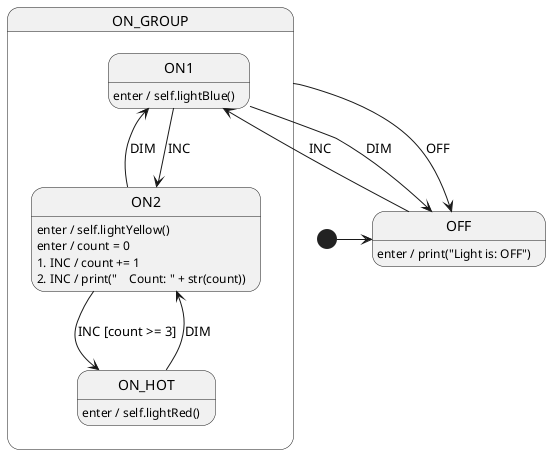 @startuml LightSm

' //////////////////////// STATE ORGANIZATION ///////////////////////
' Note: StateSmith treats state names and events as case insensitive.
' More info: https://github.com/StateSmith/StateSmith/wiki/PlantUML

state OFF
state ON_GROUP {
    state ON1
    state ON2
    state ON_HOT
}

[*] -> OFF

' ///////////////////////// STATE HANDLERS /////////////////////////
' Syntax: https://github.com/StateSmith/StateSmith/wiki/Behaviors

OFF: enter / print("Light is: OFF")
OFF --> ON1: INC

ON_GROUP --> OFF : OFF

ON1: enter / self.lightBlue()
ON1 --> ON2: INC
ON1 --> OFF: DIM

ON2: enter / self.lightYellow()
ON2: enter / count = 0
ON2: 1. INC / count += 1
ON2: 2. INC / print("    Count: " + str(count))
ON2 --> ON_HOT: INC [count >= 3]
ON2 --> ON1: DIM

ON_HOT: enter / self.lightRed()
ON_HOT --> ON2: DIM

' //////////////////////// StateSmith config ////////////////////////
' The below special comment block sets the StateSmith configuration.
' More info: https://github.com/StateSmith/StateSmith/issues/335

/'! $CONFIG : toml
SmRunnerSettings.transpilerId = "Python"

[RenderConfig]
AutoExpandedVars = """
    self.count = 0  # this var can be referenced in diagram
    """

[RenderConfig.Python]
Imports = """
    from LightSmBase import LightSmBase
    """
Extends = "LightSmBase"
'/
@enduml